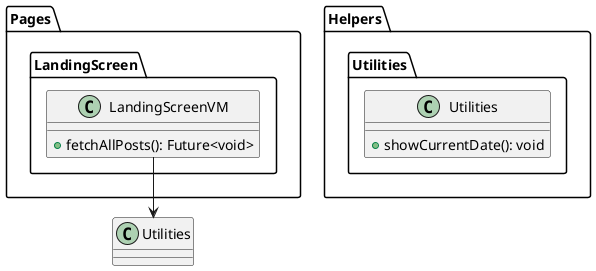 @startuml Utilities Class Diagram 


package Pages{
    package LandingScreen
    {
        class LandingScreenVM{
            + fetchAllPosts(): Future<void>
        }
    }
}
package Helpers{
    package Utilities{
        class Utilities{
            + showCurrentDate(): void
        }
    }
}

LandingScreenVM --> Utilities
@enduml 